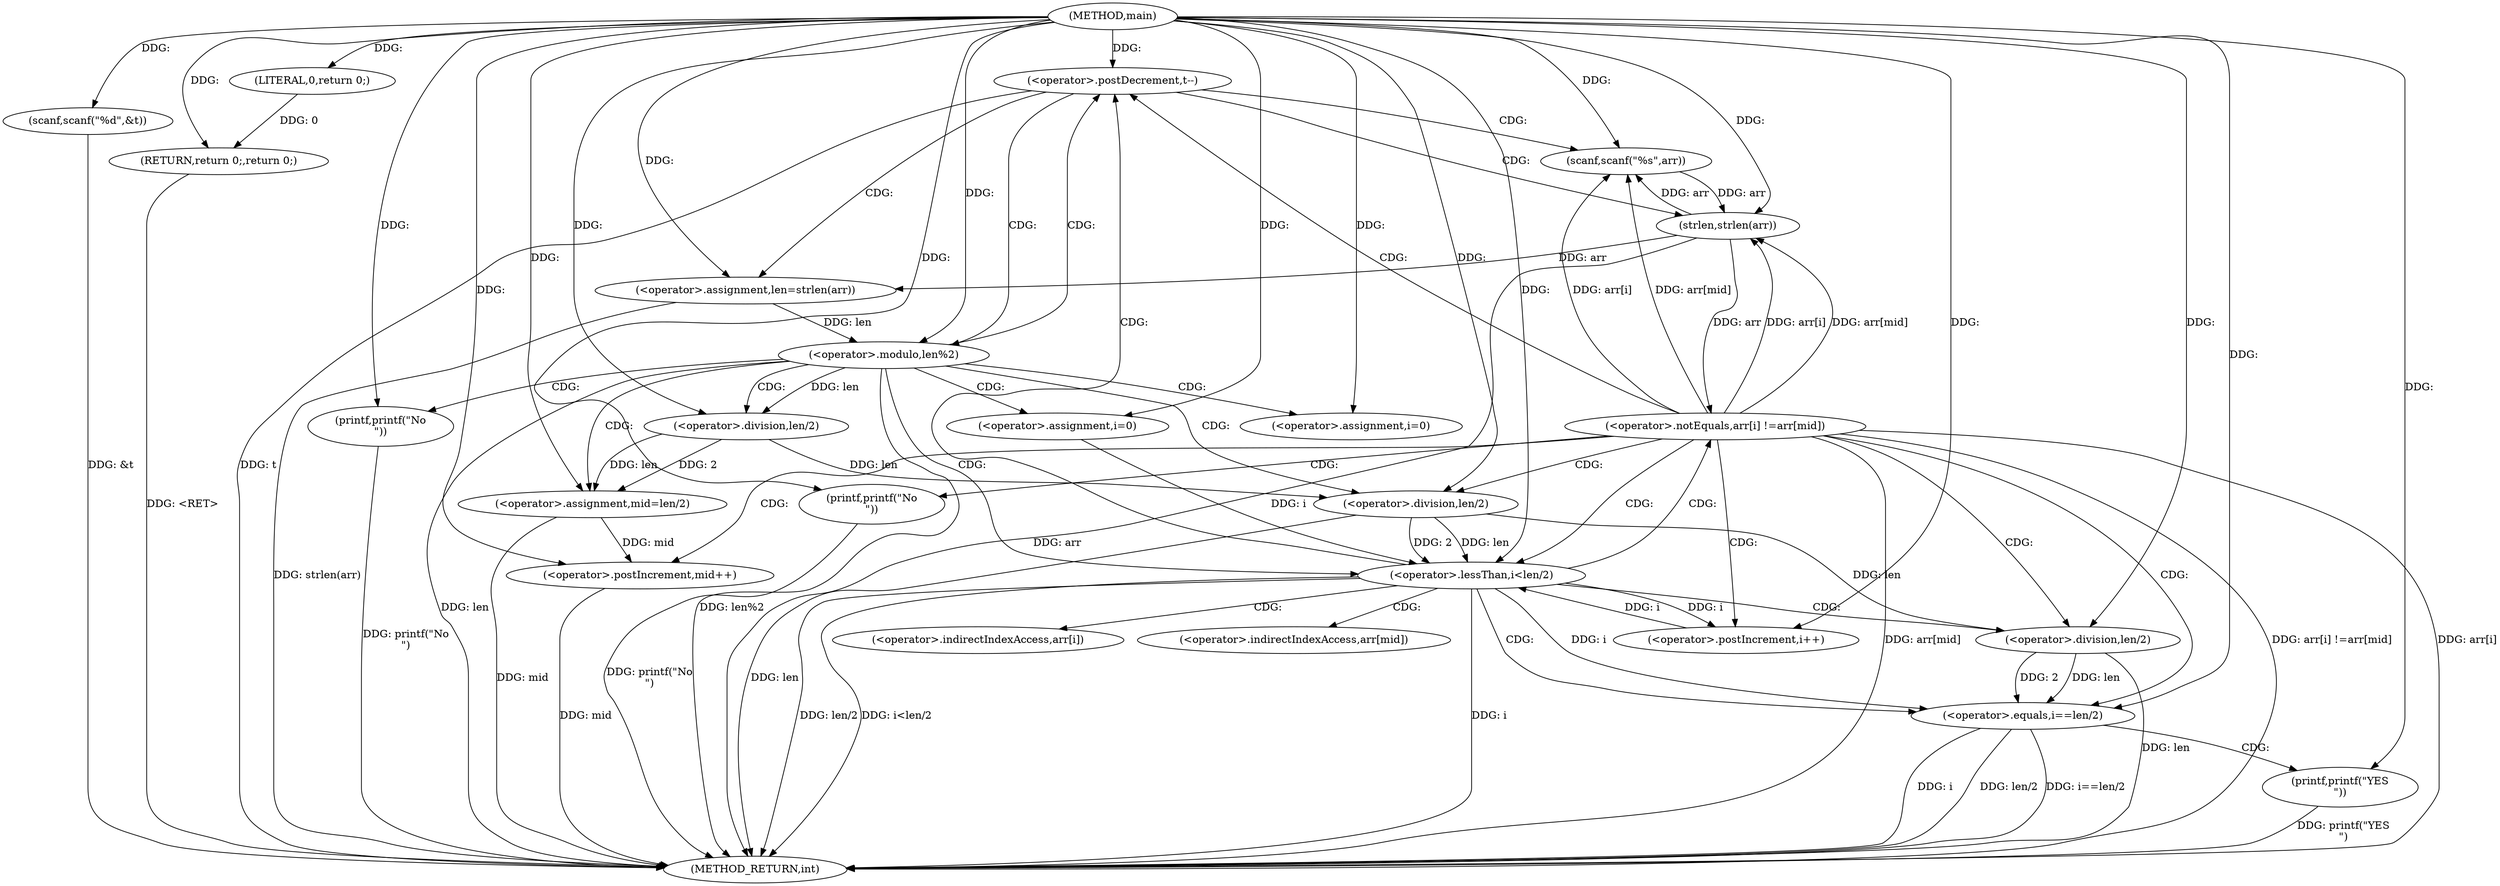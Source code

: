 digraph "main" {  
"1000101" [label = "(METHOD,main)" ]
"1000178" [label = "(METHOD_RETURN,int)" ]
"1000104" [label = "(scanf,scanf(\"%d\",&t))" ]
"1000176" [label = "(RETURN,return 0;,return 0;)" ]
"1000109" [label = "(<operator>.postDecrement,t--)" ]
"1000177" [label = "(LITERAL,0,return 0;)" ]
"1000115" [label = "(scanf,scanf(\"%s\",arr))" ]
"1000119" [label = "(<operator>.assignment,len=strlen(arr))" ]
"1000124" [label = "(<operator>.modulo,len%2)" ]
"1000127" [label = "(printf,printf(\"No\n\"))" ]
"1000121" [label = "(strlen,strlen(arr))" ]
"1000132" [label = "(<operator>.assignment,mid=len/2)" ]
"1000138" [label = "(<operator>.assignment,i=0)" ]
"1000142" [label = "(<operator>.assignment,i=0)" ]
"1000145" [label = "(<operator>.lessThan,i<len/2)" ]
"1000169" [label = "(<operator>.equals,i==len/2)" ]
"1000174" [label = "(printf,printf(\"YES\n\"))" ]
"1000134" [label = "(<operator>.division,len/2)" ]
"1000151" [label = "(<operator>.postIncrement,i++)" ]
"1000153" [label = "(<operator>.postIncrement,mid++)" ]
"1000147" [label = "(<operator>.division,len/2)" ]
"1000157" [label = "(<operator>.notEquals,arr[i] !=arr[mid])" ]
"1000171" [label = "(<operator>.division,len/2)" ]
"1000165" [label = "(printf,printf(\"No\n\"))" ]
"1000158" [label = "(<operator>.indirectIndexAccess,arr[i])" ]
"1000161" [label = "(<operator>.indirectIndexAccess,arr[mid])" ]
  "1000104" -> "1000178"  [ label = "DDG: &t"] 
  "1000109" -> "1000178"  [ label = "DDG: t"] 
  "1000121" -> "1000178"  [ label = "DDG: arr"] 
  "1000119" -> "1000178"  [ label = "DDG: strlen(arr)"] 
  "1000124" -> "1000178"  [ label = "DDG: len"] 
  "1000124" -> "1000178"  [ label = "DDG: len%2"] 
  "1000132" -> "1000178"  [ label = "DDG: mid"] 
  "1000145" -> "1000178"  [ label = "DDG: i"] 
  "1000147" -> "1000178"  [ label = "DDG: len"] 
  "1000145" -> "1000178"  [ label = "DDG: len/2"] 
  "1000145" -> "1000178"  [ label = "DDG: i<len/2"] 
  "1000157" -> "1000178"  [ label = "DDG: arr[i]"] 
  "1000157" -> "1000178"  [ label = "DDG: arr[mid]"] 
  "1000157" -> "1000178"  [ label = "DDG: arr[i] !=arr[mid]"] 
  "1000153" -> "1000178"  [ label = "DDG: mid"] 
  "1000165" -> "1000178"  [ label = "DDG: printf(\"No\n\")"] 
  "1000169" -> "1000178"  [ label = "DDG: i"] 
  "1000171" -> "1000178"  [ label = "DDG: len"] 
  "1000169" -> "1000178"  [ label = "DDG: len/2"] 
  "1000169" -> "1000178"  [ label = "DDG: i==len/2"] 
  "1000174" -> "1000178"  [ label = "DDG: printf(\"YES\n\")"] 
  "1000127" -> "1000178"  [ label = "DDG: printf(\"No\n\")"] 
  "1000176" -> "1000178"  [ label = "DDG: <RET>"] 
  "1000101" -> "1000104"  [ label = "DDG: "] 
  "1000177" -> "1000176"  [ label = "DDG: 0"] 
  "1000101" -> "1000176"  [ label = "DDG: "] 
  "1000101" -> "1000177"  [ label = "DDG: "] 
  "1000101" -> "1000109"  [ label = "DDG: "] 
  "1000101" -> "1000115"  [ label = "DDG: "] 
  "1000121" -> "1000119"  [ label = "DDG: arr"] 
  "1000121" -> "1000115"  [ label = "DDG: arr"] 
  "1000157" -> "1000115"  [ label = "DDG: arr[i]"] 
  "1000157" -> "1000115"  [ label = "DDG: arr[mid]"] 
  "1000101" -> "1000119"  [ label = "DDG: "] 
  "1000115" -> "1000121"  [ label = "DDG: arr"] 
  "1000157" -> "1000121"  [ label = "DDG: arr[i]"] 
  "1000157" -> "1000121"  [ label = "DDG: arr[mid]"] 
  "1000101" -> "1000121"  [ label = "DDG: "] 
  "1000119" -> "1000124"  [ label = "DDG: len"] 
  "1000101" -> "1000124"  [ label = "DDG: "] 
  "1000101" -> "1000127"  [ label = "DDG: "] 
  "1000134" -> "1000132"  [ label = "DDG: 2"] 
  "1000134" -> "1000132"  [ label = "DDG: len"] 
  "1000101" -> "1000138"  [ label = "DDG: "] 
  "1000101" -> "1000132"  [ label = "DDG: "] 
  "1000101" -> "1000142"  [ label = "DDG: "] 
  "1000124" -> "1000134"  [ label = "DDG: len"] 
  "1000101" -> "1000134"  [ label = "DDG: "] 
  "1000142" -> "1000145"  [ label = "DDG: i"] 
  "1000151" -> "1000145"  [ label = "DDG: i"] 
  "1000101" -> "1000145"  [ label = "DDG: "] 
  "1000147" -> "1000145"  [ label = "DDG: len"] 
  "1000147" -> "1000145"  [ label = "DDG: 2"] 
  "1000145" -> "1000169"  [ label = "DDG: i"] 
  "1000101" -> "1000169"  [ label = "DDG: "] 
  "1000171" -> "1000169"  [ label = "DDG: len"] 
  "1000171" -> "1000169"  [ label = "DDG: 2"] 
  "1000101" -> "1000174"  [ label = "DDG: "] 
  "1000134" -> "1000147"  [ label = "DDG: len"] 
  "1000101" -> "1000147"  [ label = "DDG: "] 
  "1000145" -> "1000151"  [ label = "DDG: i"] 
  "1000101" -> "1000151"  [ label = "DDG: "] 
  "1000132" -> "1000153"  [ label = "DDG: mid"] 
  "1000101" -> "1000153"  [ label = "DDG: "] 
  "1000147" -> "1000171"  [ label = "DDG: len"] 
  "1000101" -> "1000171"  [ label = "DDG: "] 
  "1000121" -> "1000157"  [ label = "DDG: arr"] 
  "1000101" -> "1000165"  [ label = "DDG: "] 
  "1000109" -> "1000119"  [ label = "CDG: "] 
  "1000109" -> "1000121"  [ label = "CDG: "] 
  "1000109" -> "1000124"  [ label = "CDG: "] 
  "1000109" -> "1000115"  [ label = "CDG: "] 
  "1000124" -> "1000127"  [ label = "CDG: "] 
  "1000124" -> "1000109"  [ label = "CDG: "] 
  "1000124" -> "1000142"  [ label = "CDG: "] 
  "1000124" -> "1000132"  [ label = "CDG: "] 
  "1000124" -> "1000147"  [ label = "CDG: "] 
  "1000124" -> "1000145"  [ label = "CDG: "] 
  "1000124" -> "1000138"  [ label = "CDG: "] 
  "1000124" -> "1000134"  [ label = "CDG: "] 
  "1000145" -> "1000109"  [ label = "CDG: "] 
  "1000145" -> "1000161"  [ label = "CDG: "] 
  "1000145" -> "1000157"  [ label = "CDG: "] 
  "1000145" -> "1000169"  [ label = "CDG: "] 
  "1000145" -> "1000158"  [ label = "CDG: "] 
  "1000145" -> "1000171"  [ label = "CDG: "] 
  "1000169" -> "1000174"  [ label = "CDG: "] 
  "1000157" -> "1000153"  [ label = "CDG: "] 
  "1000157" -> "1000165"  [ label = "CDG: "] 
  "1000157" -> "1000147"  [ label = "CDG: "] 
  "1000157" -> "1000151"  [ label = "CDG: "] 
  "1000157" -> "1000145"  [ label = "CDG: "] 
  "1000157" -> "1000109"  [ label = "CDG: "] 
  "1000157" -> "1000169"  [ label = "CDG: "] 
  "1000157" -> "1000171"  [ label = "CDG: "] 
}
